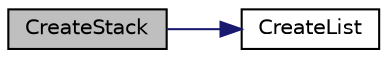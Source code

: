 digraph "CreateStack"
{
 // LATEX_PDF_SIZE
  edge [fontname="Helvetica",fontsize="10",labelfontname="Helvetica",labelfontsize="10"];
  node [fontname="Helvetica",fontsize="10",shape=record];
  rankdir="LR";
  Node1 [label="CreateStack",height=0.2,width=0.4,color="black", fillcolor="grey75", style="filled", fontcolor="black",tooltip=" "];
  Node1 -> Node2 [color="midnightblue",fontsize="10",style="solid",fontname="Helvetica"];
  Node2 [label="CreateList",height=0.2,width=0.4,color="black", fillcolor="white", style="filled",URL="$_linked_list_8h.html#a11e64de655624d91677052aede1b4ca4",tooltip=" "];
}
